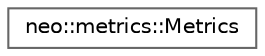 digraph "Graphical Class Hierarchy"
{
 // LATEX_PDF_SIZE
  bgcolor="transparent";
  edge [fontname=Helvetica,fontsize=10,labelfontname=Helvetica,labelfontsize=10];
  node [fontname=Helvetica,fontsize=10,shape=box,height=0.2,width=0.4];
  rankdir="LR";
  Node0 [id="Node000000",label="neo::metrics::Metrics",height=0.2,width=0.4,color="grey40", fillcolor="white", style="filled",URL="$classneo_1_1metrics_1_1_metrics.html",tooltip="Simple metrics collection for Neo node."];
}
